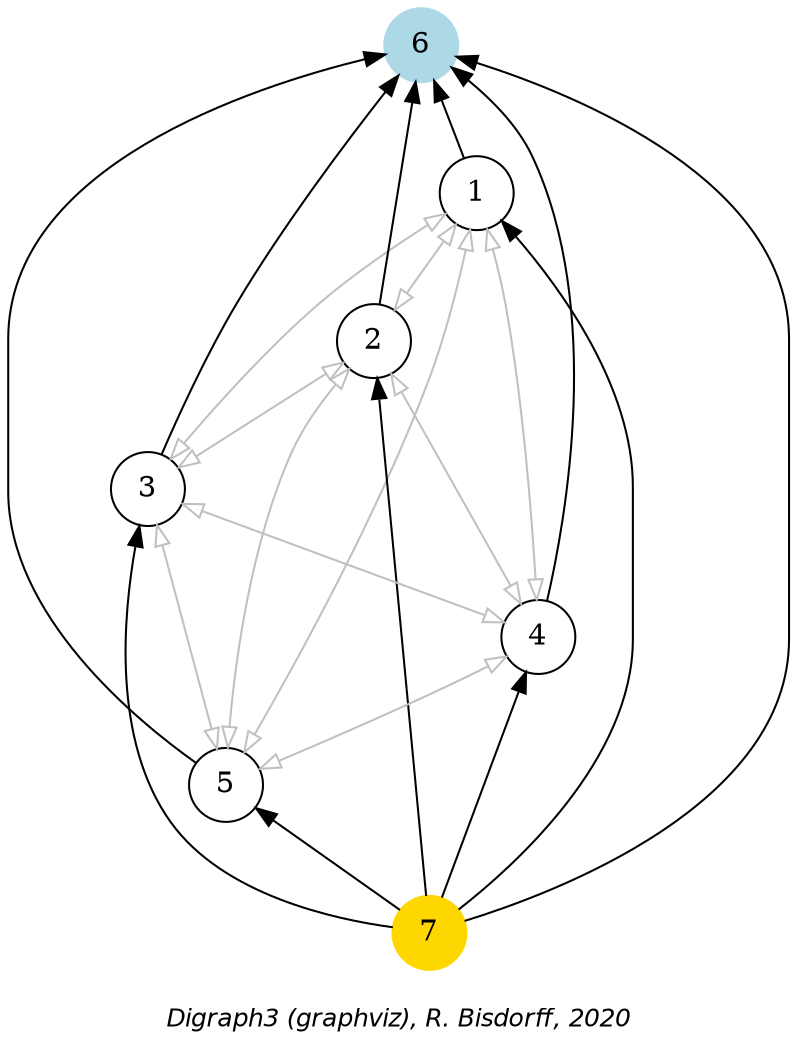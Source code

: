 digraph G {
graph [ fontname = "Helvetica-Oblique",
 fontsize = 12,
 label = "\nDigraph3 (graphviz), R. Bisdorff, 2020", size="7,7"];
n1 [shape = "circle", label = "1"];
n2 [shape = "circle", label = "2"];
n3 [shape = "circle", label = "3"];
n4 [shape = "circle", label = "4"];
n5 [shape = "circle", label = "5"];
n6 [shape = "circle", label = "6", style = "filled", color = lightblue];
n7 [shape = "circle", label = "7", style = "filled", color = gold];
n1-> n2 [dir=both, color=grey, arrowhead=empty, arrowtail=empty] ;
n1-> n3 [dir=both, color=grey, arrowhead=empty, arrowtail=empty] ;
n1-> n4 [dir=both, color=grey, arrowhead=empty, arrowtail=empty] ;
n1-> n5 [dir=both, color=grey, arrowhead=empty, arrowtail=empty] ;
n1-> n6 [dir=forward, color=black] ;
n1-> n7 [dir=back, color=black] ;
n2-> n3 [dir=both, color=grey, arrowhead=empty, arrowtail=empty] ;
n2-> n4 [dir=both, color=grey, arrowhead=empty, arrowtail=empty] ;
n2-> n5 [dir=both, color=grey, arrowhead=empty, arrowtail=empty] ;
n2-> n6 [dir=forward, color=black] ;
n2-> n7 [dir=back, color=black] ;
n3-> n4 [dir=both, color=grey, arrowhead=empty, arrowtail=empty] ;
n3-> n5 [dir=both, color=grey, arrowhead=empty, arrowtail=empty] ;
n3-> n6 [dir=forward, color=black] ;
n3-> n7 [dir=back, color=black] ;
n4-> n5 [dir=both, color=grey, arrowhead=empty, arrowtail=empty] ;
n4-> n6 [dir=forward, color=black] ;
n4-> n7 [dir=back, color=black] ;
n5-> n6 [dir=forward, color=black] ;
n5-> n7 [dir=back, color=black] ;
n6-> n7 [dir=back, color=black] ;
{rank=max; n7 }
{rank=min; n6 }
}
